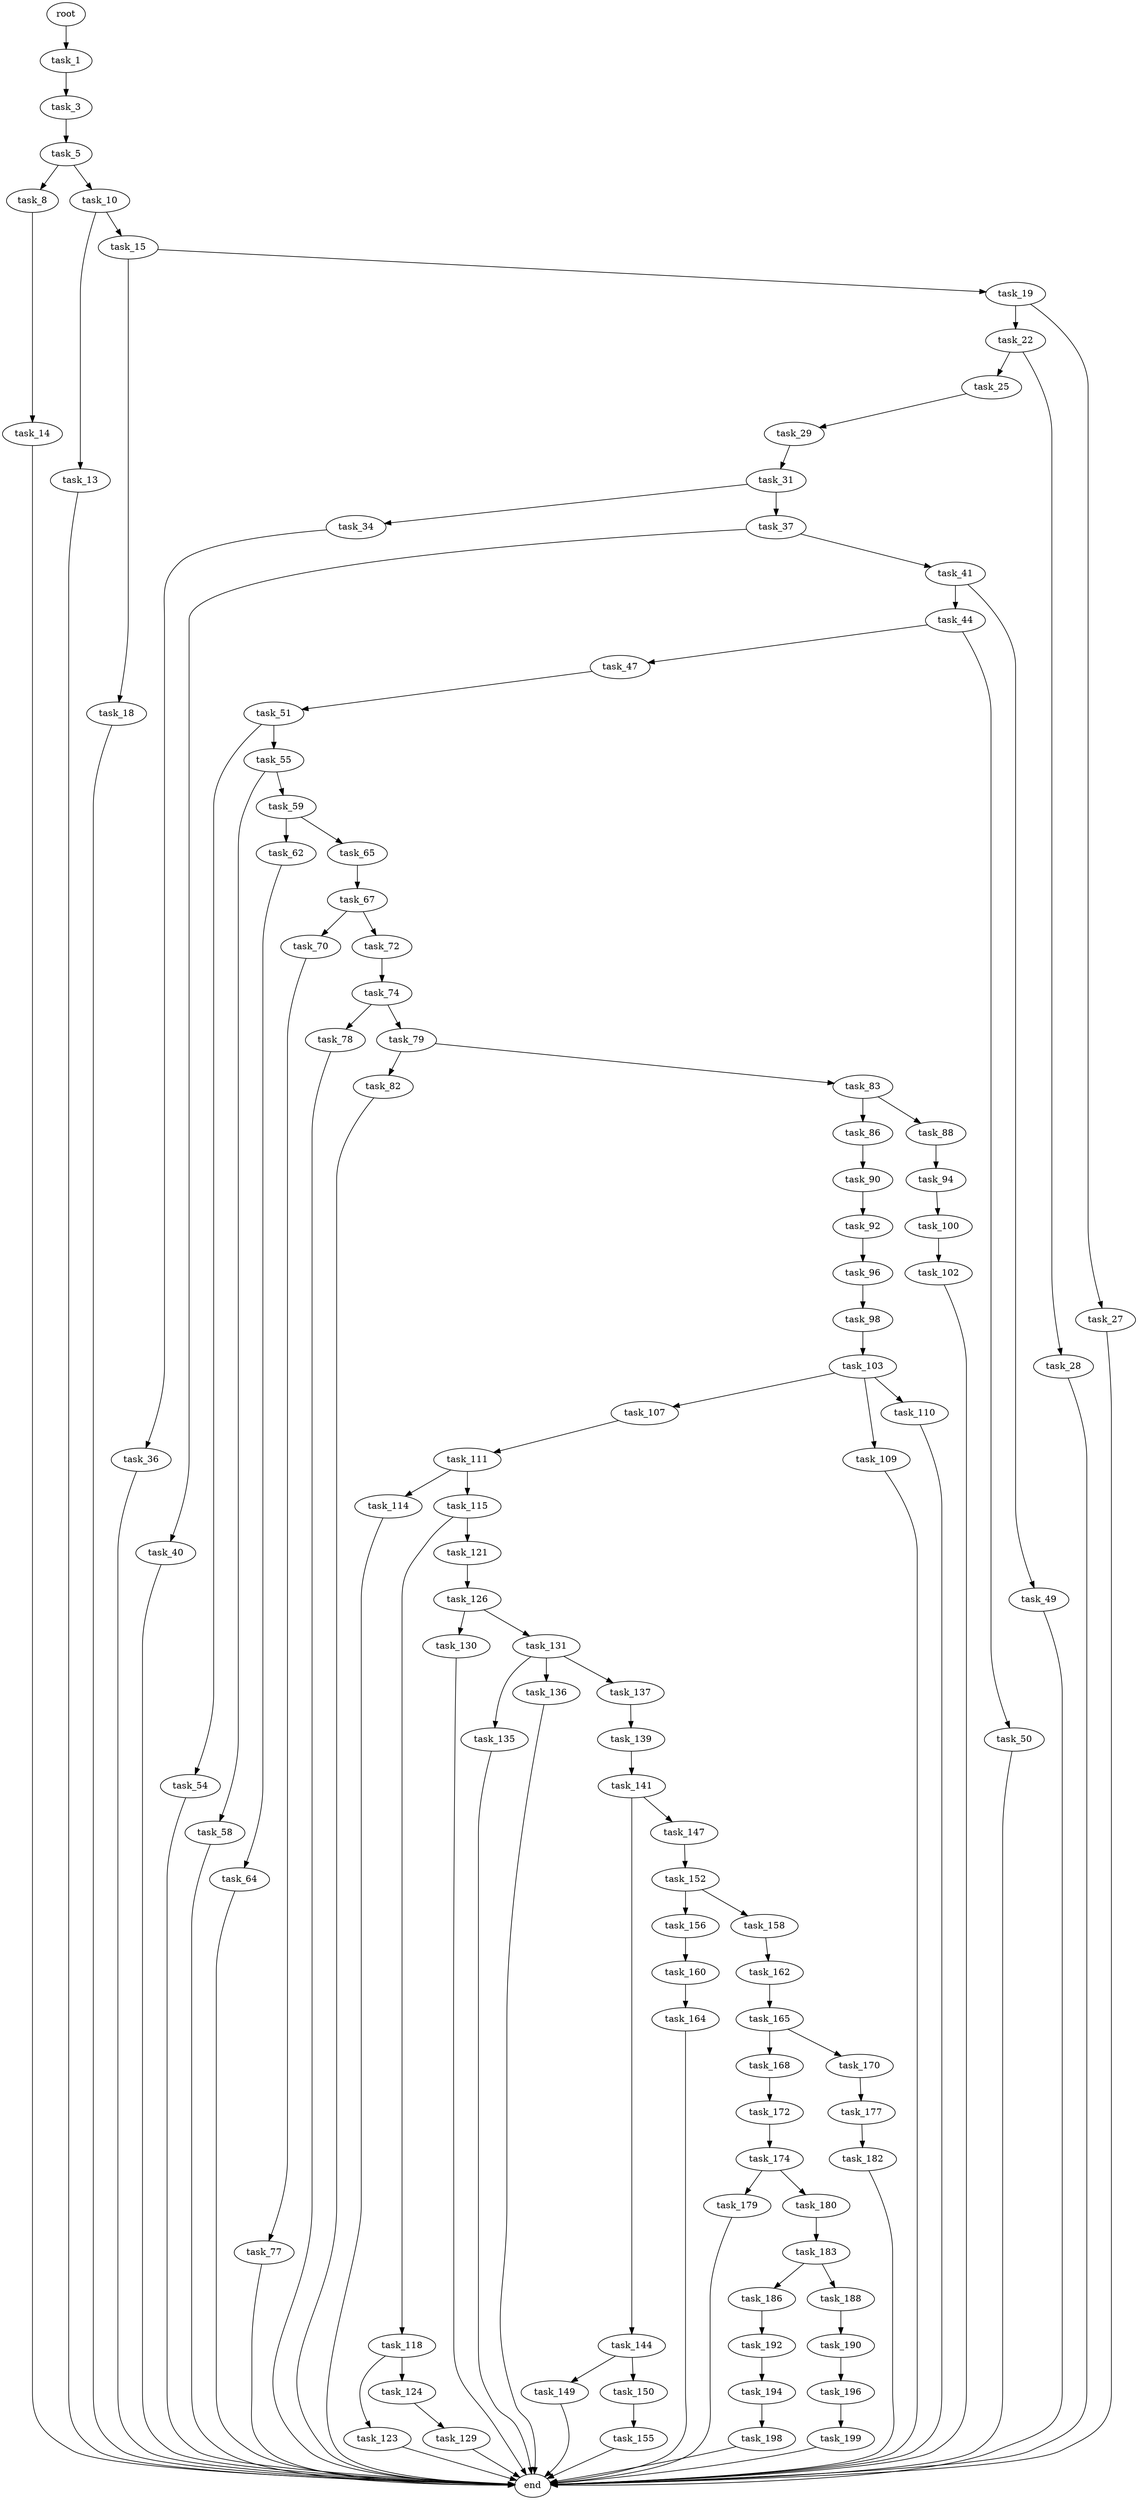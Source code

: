 digraph G {
  root [size="0.000000"];
  task_1 [size="3433628922.000000"];
  task_3 [size="28991029248.000000"];
  task_5 [size="140212675314.000000"];
  task_8 [size="3058591425.000000"];
  task_10 [size="23749856298.000000"];
  task_13 [size="103358777824.000000"];
  task_14 [size="368293445632.000000"];
  task_15 [size="7606054698.000000"];
  task_18 [size="368293445632.000000"];
  task_19 [size="136350962498.000000"];
  task_22 [size="130430989989.000000"];
  task_25 [size="368293445632.000000"];
  task_27 [size="368293445632.000000"];
  task_28 [size="8523444547.000000"];
  task_29 [size="368293445632.000000"];
  task_31 [size="11722356741.000000"];
  task_34 [size="188155164520.000000"];
  task_36 [size="549755813888.000000"];
  task_37 [size="32364223339.000000"];
  task_40 [size="621765469356.000000"];
  task_41 [size="209264047298.000000"];
  task_44 [size="888273481344.000000"];
  task_47 [size="32311221517.000000"];
  task_49 [size="178883115219.000000"];
  task_50 [size="52898606470.000000"];
  task_51 [size="820435998238.000000"];
  task_54 [size="10659592554.000000"];
  task_55 [size="499130797282.000000"];
  task_58 [size="39380843822.000000"];
  task_59 [size="231928233984.000000"];
  task_62 [size="134217728000.000000"];
  task_64 [size="134217728000.000000"];
  task_65 [size="12395543221.000000"];
  task_67 [size="333840692536.000000"];
  task_70 [size="266585970998.000000"];
  task_72 [size="79341825767.000000"];
  task_74 [size="549755813888.000000"];
  task_77 [size="68719476736.000000"];
  task_78 [size="551469658177.000000"];
  task_79 [size="1306769824.000000"];
  task_82 [size="34826379888.000000"];
  task_83 [size="713703299192.000000"];
  task_86 [size="15496600032.000000"];
  task_88 [size="26875186631.000000"];
  task_90 [size="242944806566.000000"];
  task_92 [size="782757789696.000000"];
  task_94 [size="349285173596.000000"];
  task_96 [size="24843926524.000000"];
  task_98 [size="368293445632.000000"];
  task_100 [size="489686829757.000000"];
  task_102 [size="42338358246.000000"];
  task_103 [size="27291374932.000000"];
  task_107 [size="770752592290.000000"];
  task_109 [size="13285288552.000000"];
  task_110 [size="1962267825.000000"];
  task_111 [size="11752564187.000000"];
  task_114 [size="5012589393.000000"];
  task_115 [size="23865348417.000000"];
  task_118 [size="68719476736.000000"];
  task_121 [size="8589934592.000000"];
  task_123 [size="134217728000.000000"];
  task_124 [size="380261979786.000000"];
  task_126 [size="8589934592.000000"];
  task_129 [size="31323291421.000000"];
  task_130 [size="46630840790.000000"];
  task_131 [size="11344868091.000000"];
  task_135 [size="57762615104.000000"];
  task_136 [size="28991029248.000000"];
  task_137 [size="134217728000.000000"];
  task_139 [size="123460248663.000000"];
  task_141 [size="231928233984.000000"];
  task_144 [size="36989992610.000000"];
  task_147 [size="18094888691.000000"];
  task_149 [size="17672216276.000000"];
  task_150 [size="784645284094.000000"];
  task_152 [size="134217728000.000000"];
  task_155 [size="658621376764.000000"];
  task_156 [size="17659252094.000000"];
  task_158 [size="28991029248.000000"];
  task_160 [size="9954707597.000000"];
  task_162 [size="568188965915.000000"];
  task_164 [size="37775251809.000000"];
  task_165 [size="385578103532.000000"];
  task_168 [size="368293445632.000000"];
  task_170 [size="134217728000.000000"];
  task_172 [size="7683620197.000000"];
  task_174 [size="27571636581.000000"];
  task_177 [size="68719476736.000000"];
  task_179 [size="233033331145.000000"];
  task_180 [size="368293445632.000000"];
  task_182 [size="368293445632.000000"];
  task_183 [size="439102220.000000"];
  task_186 [size="645121066993.000000"];
  task_188 [size="32565981060.000000"];
  task_190 [size="8589934592.000000"];
  task_192 [size="549755813888.000000"];
  task_194 [size="134217728000.000000"];
  task_196 [size="8589934592.000000"];
  task_198 [size="37555108942.000000"];
  task_199 [size="62352764452.000000"];
  end [size="0.000000"];

  root -> task_1 [size="1.000000"];
  task_1 -> task_3 [size="134217728.000000"];
  task_3 -> task_5 [size="75497472.000000"];
  task_5 -> task_8 [size="301989888.000000"];
  task_5 -> task_10 [size="301989888.000000"];
  task_8 -> task_14 [size="134217728.000000"];
  task_10 -> task_13 [size="411041792.000000"];
  task_10 -> task_15 [size="411041792.000000"];
  task_13 -> end [size="1.000000"];
  task_14 -> end [size="1.000000"];
  task_15 -> task_18 [size="134217728.000000"];
  task_15 -> task_19 [size="134217728.000000"];
  task_18 -> end [size="1.000000"];
  task_19 -> task_22 [size="209715200.000000"];
  task_19 -> task_27 [size="209715200.000000"];
  task_22 -> task_25 [size="411041792.000000"];
  task_22 -> task_28 [size="411041792.000000"];
  task_25 -> task_29 [size="411041792.000000"];
  task_27 -> end [size="1.000000"];
  task_28 -> end [size="1.000000"];
  task_29 -> task_31 [size="411041792.000000"];
  task_31 -> task_34 [size="679477248.000000"];
  task_31 -> task_37 [size="679477248.000000"];
  task_34 -> task_36 [size="209715200.000000"];
  task_36 -> end [size="1.000000"];
  task_37 -> task_40 [size="536870912.000000"];
  task_37 -> task_41 [size="536870912.000000"];
  task_40 -> end [size="1.000000"];
  task_41 -> task_44 [size="679477248.000000"];
  task_41 -> task_49 [size="679477248.000000"];
  task_44 -> task_47 [size="838860800.000000"];
  task_44 -> task_50 [size="838860800.000000"];
  task_47 -> task_51 [size="679477248.000000"];
  task_49 -> end [size="1.000000"];
  task_50 -> end [size="1.000000"];
  task_51 -> task_54 [size="536870912.000000"];
  task_51 -> task_55 [size="536870912.000000"];
  task_54 -> end [size="1.000000"];
  task_55 -> task_58 [size="536870912.000000"];
  task_55 -> task_59 [size="536870912.000000"];
  task_58 -> end [size="1.000000"];
  task_59 -> task_62 [size="301989888.000000"];
  task_59 -> task_65 [size="301989888.000000"];
  task_62 -> task_64 [size="209715200.000000"];
  task_64 -> end [size="1.000000"];
  task_65 -> task_67 [size="301989888.000000"];
  task_67 -> task_70 [size="679477248.000000"];
  task_67 -> task_72 [size="679477248.000000"];
  task_70 -> task_77 [size="411041792.000000"];
  task_72 -> task_74 [size="75497472.000000"];
  task_74 -> task_78 [size="536870912.000000"];
  task_74 -> task_79 [size="536870912.000000"];
  task_77 -> end [size="1.000000"];
  task_78 -> end [size="1.000000"];
  task_79 -> task_82 [size="75497472.000000"];
  task_79 -> task_83 [size="75497472.000000"];
  task_82 -> end [size="1.000000"];
  task_83 -> task_86 [size="679477248.000000"];
  task_83 -> task_88 [size="679477248.000000"];
  task_86 -> task_90 [size="411041792.000000"];
  task_88 -> task_94 [size="75497472.000000"];
  task_90 -> task_92 [size="301989888.000000"];
  task_92 -> task_96 [size="679477248.000000"];
  task_94 -> task_100 [size="411041792.000000"];
  task_96 -> task_98 [size="536870912.000000"];
  task_98 -> task_103 [size="411041792.000000"];
  task_100 -> task_102 [size="536870912.000000"];
  task_102 -> end [size="1.000000"];
  task_103 -> task_107 [size="679477248.000000"];
  task_103 -> task_109 [size="679477248.000000"];
  task_103 -> task_110 [size="679477248.000000"];
  task_107 -> task_111 [size="536870912.000000"];
  task_109 -> end [size="1.000000"];
  task_110 -> end [size="1.000000"];
  task_111 -> task_114 [size="209715200.000000"];
  task_111 -> task_115 [size="209715200.000000"];
  task_114 -> end [size="1.000000"];
  task_115 -> task_118 [size="679477248.000000"];
  task_115 -> task_121 [size="679477248.000000"];
  task_118 -> task_123 [size="134217728.000000"];
  task_118 -> task_124 [size="134217728.000000"];
  task_121 -> task_126 [size="33554432.000000"];
  task_123 -> end [size="1.000000"];
  task_124 -> task_129 [size="679477248.000000"];
  task_126 -> task_130 [size="33554432.000000"];
  task_126 -> task_131 [size="33554432.000000"];
  task_129 -> end [size="1.000000"];
  task_130 -> end [size="1.000000"];
  task_131 -> task_135 [size="536870912.000000"];
  task_131 -> task_136 [size="536870912.000000"];
  task_131 -> task_137 [size="536870912.000000"];
  task_135 -> end [size="1.000000"];
  task_136 -> end [size="1.000000"];
  task_137 -> task_139 [size="209715200.000000"];
  task_139 -> task_141 [size="209715200.000000"];
  task_141 -> task_144 [size="301989888.000000"];
  task_141 -> task_147 [size="301989888.000000"];
  task_144 -> task_149 [size="838860800.000000"];
  task_144 -> task_150 [size="838860800.000000"];
  task_147 -> task_152 [size="838860800.000000"];
  task_149 -> end [size="1.000000"];
  task_150 -> task_155 [size="679477248.000000"];
  task_152 -> task_156 [size="209715200.000000"];
  task_152 -> task_158 [size="209715200.000000"];
  task_155 -> end [size="1.000000"];
  task_156 -> task_160 [size="411041792.000000"];
  task_158 -> task_162 [size="75497472.000000"];
  task_160 -> task_164 [size="411041792.000000"];
  task_162 -> task_165 [size="679477248.000000"];
  task_164 -> end [size="1.000000"];
  task_165 -> task_168 [size="838860800.000000"];
  task_165 -> task_170 [size="838860800.000000"];
  task_168 -> task_172 [size="411041792.000000"];
  task_170 -> task_177 [size="209715200.000000"];
  task_172 -> task_174 [size="209715200.000000"];
  task_174 -> task_179 [size="679477248.000000"];
  task_174 -> task_180 [size="679477248.000000"];
  task_177 -> task_182 [size="134217728.000000"];
  task_179 -> end [size="1.000000"];
  task_180 -> task_183 [size="411041792.000000"];
  task_182 -> end [size="1.000000"];
  task_183 -> task_186 [size="33554432.000000"];
  task_183 -> task_188 [size="33554432.000000"];
  task_186 -> task_192 [size="838860800.000000"];
  task_188 -> task_190 [size="679477248.000000"];
  task_190 -> task_196 [size="33554432.000000"];
  task_192 -> task_194 [size="536870912.000000"];
  task_194 -> task_198 [size="209715200.000000"];
  task_196 -> task_199 [size="33554432.000000"];
  task_198 -> end [size="1.000000"];
  task_199 -> end [size="1.000000"];
}
